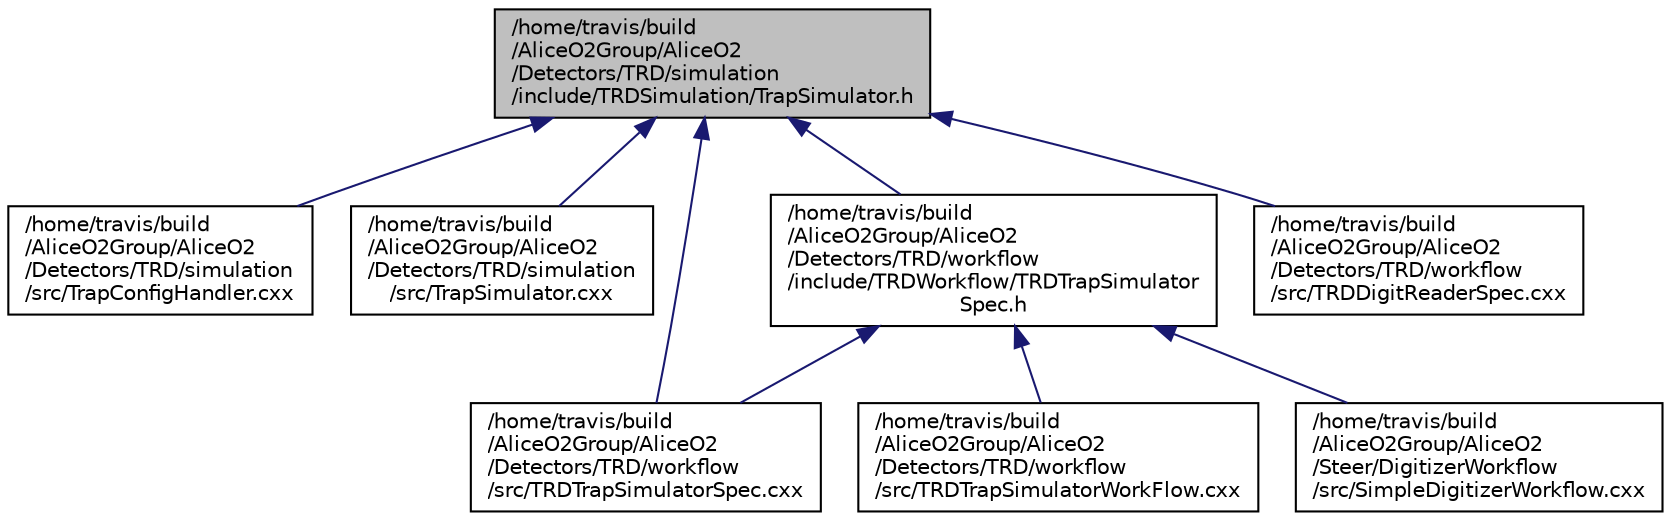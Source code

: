 digraph "/home/travis/build/AliceO2Group/AliceO2/Detectors/TRD/simulation/include/TRDSimulation/TrapSimulator.h"
{
 // INTERACTIVE_SVG=YES
  bgcolor="transparent";
  edge [fontname="Helvetica",fontsize="10",labelfontname="Helvetica",labelfontsize="10"];
  node [fontname="Helvetica",fontsize="10",shape=record];
  Node95 [label="/home/travis/build\l/AliceO2Group/AliceO2\l/Detectors/TRD/simulation\l/include/TRDSimulation/TrapSimulator.h",height=0.2,width=0.4,color="black", fillcolor="grey75", style="filled", fontcolor="black"];
  Node95 -> Node96 [dir="back",color="midnightblue",fontsize="10",style="solid",fontname="Helvetica"];
  Node96 [label="/home/travis/build\l/AliceO2Group/AliceO2\l/Detectors/TRD/simulation\l/src/TrapConfigHandler.cxx",height=0.2,width=0.4,color="black",URL="$db/dc3/TrapConfigHandler_8cxx.html"];
  Node95 -> Node97 [dir="back",color="midnightblue",fontsize="10",style="solid",fontname="Helvetica"];
  Node97 [label="/home/travis/build\l/AliceO2Group/AliceO2\l/Detectors/TRD/simulation\l/src/TrapSimulator.cxx",height=0.2,width=0.4,color="black",URL="$da/deb/TrapSimulator_8cxx.html"];
  Node95 -> Node98 [dir="back",color="midnightblue",fontsize="10",style="solid",fontname="Helvetica"];
  Node98 [label="/home/travis/build\l/AliceO2Group/AliceO2\l/Detectors/TRD/workflow\l/include/TRDWorkflow/TRDTrapSimulator\lSpec.h",height=0.2,width=0.4,color="black",URL="$dc/d96/TRDTrapSimulatorSpec_8h.html"];
  Node98 -> Node99 [dir="back",color="midnightblue",fontsize="10",style="solid",fontname="Helvetica"];
  Node99 [label="/home/travis/build\l/AliceO2Group/AliceO2\l/Detectors/TRD/workflow\l/src/TRDTrapSimulatorSpec.cxx",height=0.2,width=0.4,color="black",URL="$dd/de7/TRDTrapSimulatorSpec_8cxx.html"];
  Node98 -> Node100 [dir="back",color="midnightblue",fontsize="10",style="solid",fontname="Helvetica"];
  Node100 [label="/home/travis/build\l/AliceO2Group/AliceO2\l/Detectors/TRD/workflow\l/src/TRDTrapSimulatorWorkFlow.cxx",height=0.2,width=0.4,color="black",URL="$d2/dc0/TRDTrapSimulatorWorkFlow_8cxx.html"];
  Node98 -> Node101 [dir="back",color="midnightblue",fontsize="10",style="solid",fontname="Helvetica"];
  Node101 [label="/home/travis/build\l/AliceO2Group/AliceO2\l/Steer/DigitizerWorkflow\l/src/SimpleDigitizerWorkflow.cxx",height=0.2,width=0.4,color="black",URL="$d2/dd7/SimpleDigitizerWorkflow_8cxx.html"];
  Node95 -> Node102 [dir="back",color="midnightblue",fontsize="10",style="solid",fontname="Helvetica"];
  Node102 [label="/home/travis/build\l/AliceO2Group/AliceO2\l/Detectors/TRD/workflow\l/src/TRDDigitReaderSpec.cxx",height=0.2,width=0.4,color="black",URL="$d7/da6/TRDDigitReaderSpec_8cxx.html"];
  Node95 -> Node99 [dir="back",color="midnightblue",fontsize="10",style="solid",fontname="Helvetica"];
}
